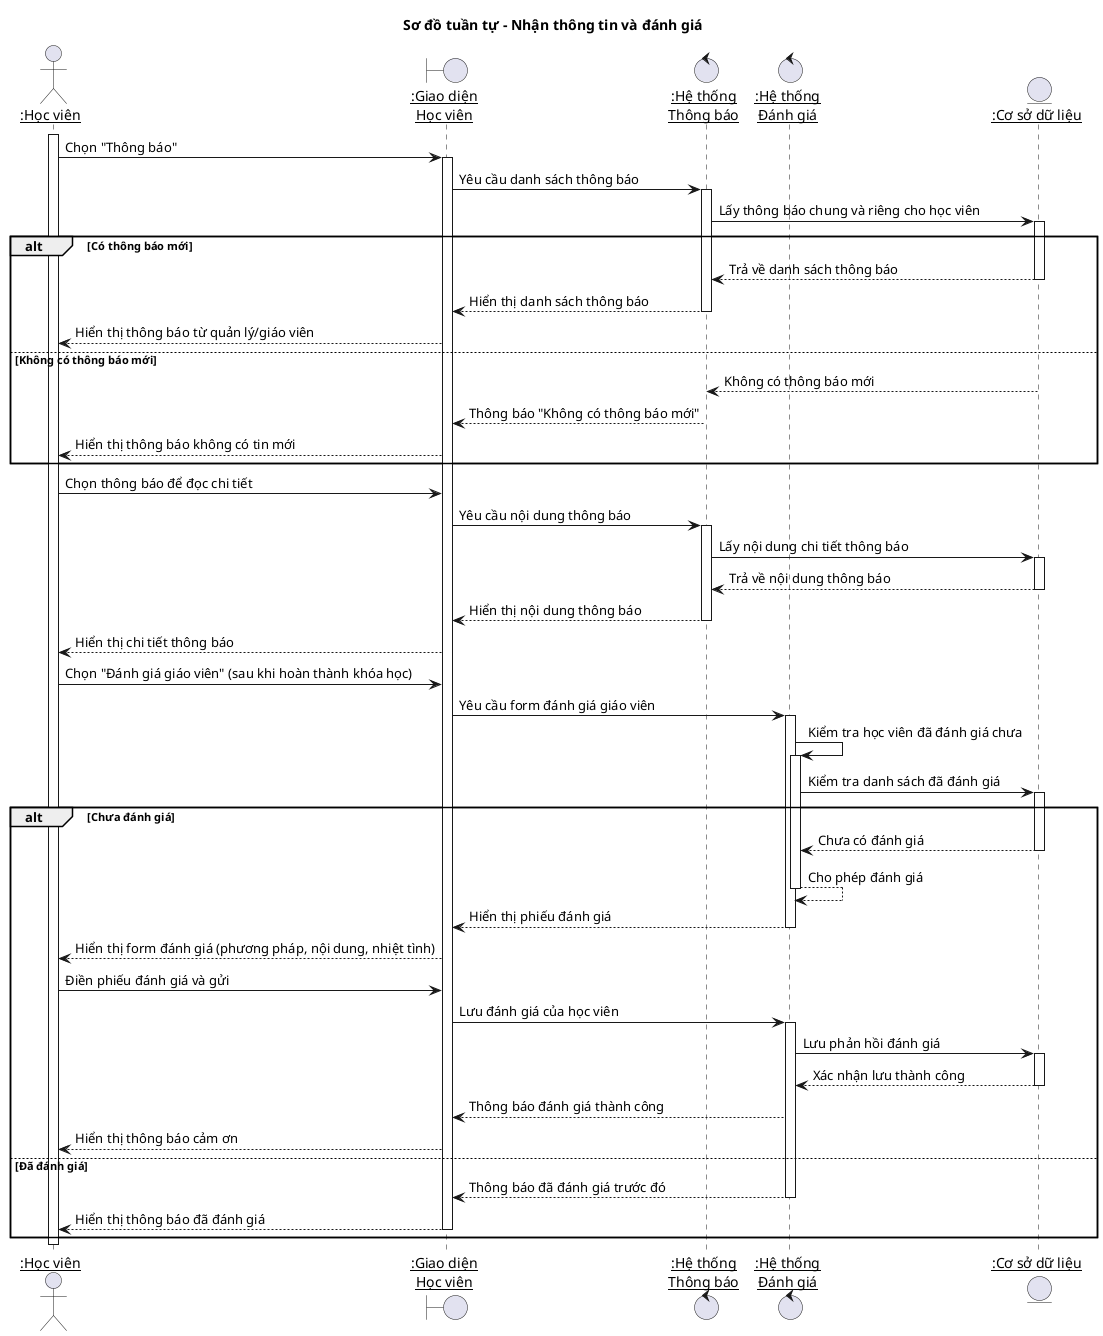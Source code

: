@startuml
title Sơ đồ tuần tự - Nhận thông tin và đánh giá

skinparam participantPadding 20
skinparam boxPadding 10

actor "<u>:Học viên" as Student
boundary "<u>:Giao diện\n<u>Học viên" as UI
control "<u>:Hệ thống\n<u>Thông báo" as NotificationSystem
control "<u>:Hệ thống\n<u>Đánh giá" as EvaluationSystem
entity "<u>:Cơ sở dữ liệu" as DB

activate Student
Student -> UI: Chọn "Thông báo"
activate UI
UI -> NotificationSystem: Yêu cầu danh sách thông báo
activate NotificationSystem
NotificationSystem -> DB: Lấy thông báo chung và riêng cho học viên
activate DB

alt Có thông báo mới
    DB --> NotificationSystem: Trả về danh sách thông báo
    deactivate DB
    NotificationSystem --> UI: Hiển thị danh sách thông báo
    deactivate NotificationSystem
    UI --> Student: Hiển thị thông báo từ quản lý/giáo viên
else Không có thông báo mới
    DB --> NotificationSystem: Không có thông báo mới
    deactivate DB
    NotificationSystem --> UI: Thông báo "Không có thông báo mới"
    deactivate NotificationSystem
    UI --> Student: Hiển thị thông báo không có tin mới
end

Student -> UI: Chọn thông báo để đọc chi tiết
UI -> NotificationSystem: Yêu cầu nội dung thông báo
activate NotificationSystem
NotificationSystem -> DB: Lấy nội dung chi tiết thông báo
activate DB
DB --> NotificationSystem: Trả về nội dung thông báo
deactivate DB
NotificationSystem --> UI: Hiển thị nội dung thông báo
deactivate NotificationSystem
UI --> Student: Hiển thị chi tiết thông báo

Student -> UI: Chọn "Đánh giá giáo viên" (sau khi hoàn thành khóa học)
UI -> EvaluationSystem: Yêu cầu form đánh giá giáo viên
activate EvaluationSystem
EvaluationSystem -> EvaluationSystem: Kiểm tra học viên đã đánh giá chưa
activate EvaluationSystem
EvaluationSystem -> DB: Kiểm tra danh sách đã đánh giá
activate DB

alt Chưa đánh giá
    DB --> EvaluationSystem: Chưa có đánh giá
    deactivate DB
    EvaluationSystem --> EvaluationSystem: Cho phép đánh giá
    deactivate EvaluationSystem
    EvaluationSystem --> UI: Hiển thị phiếu đánh giá
    deactivate EvaluationSystem
    UI --> Student: Hiển thị form đánh giá (phương pháp, nội dung, nhiệt tình)
    
    Student -> UI: Điền phiếu đánh giá và gửi
    UI -> EvaluationSystem: Lưu đánh giá của học viên
    activate EvaluationSystem
    EvaluationSystem -> DB: Lưu phản hồi đánh giá
    activate DB
    DB --> EvaluationSystem: Xác nhận lưu thành công
    deactivate DB
    EvaluationSystem --> UI: Thông báo đánh giá thành công
    UI --> Student: Hiển thị thông báo cảm ơn
else Đã đánh giá
    EvaluationSystem --> UI: Thông báo đã đánh giá trước đó
    deactivate EvaluationSystem
    UI --> Student: Hiển thị thông báo đã đánh giá
    deactivate UI

end

deactivate Student

@enduml

